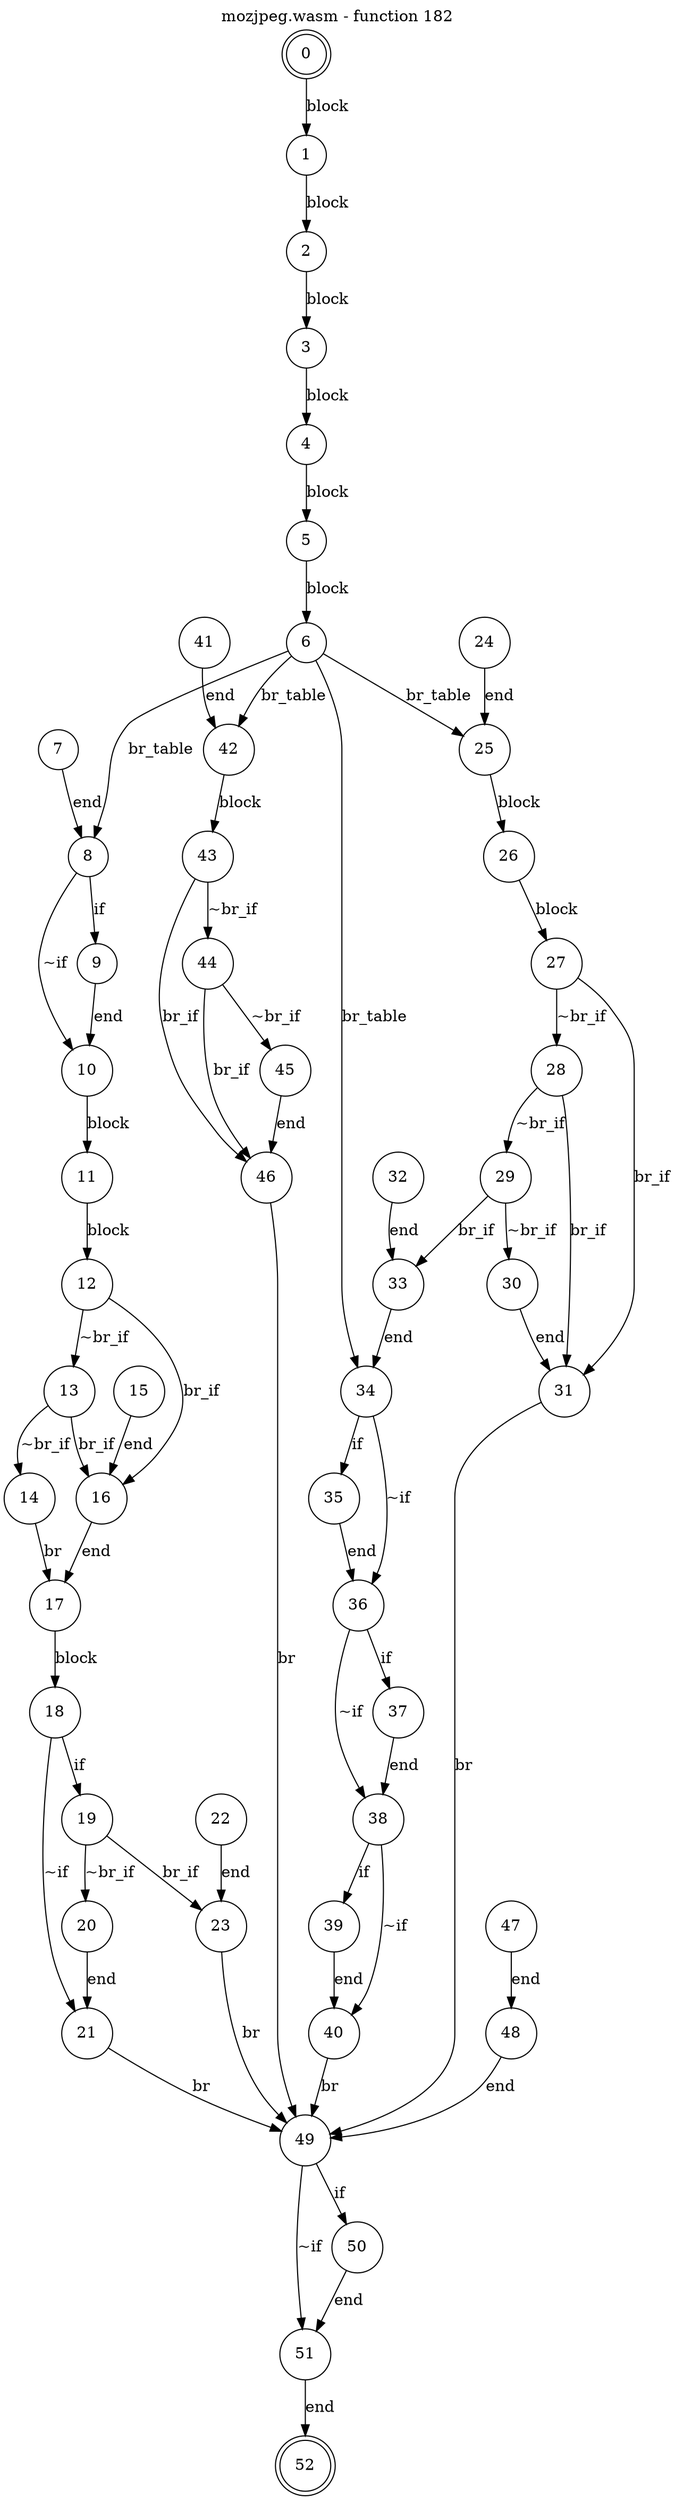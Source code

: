 digraph finite_state_machine {
    label = "mozjpeg.wasm - function 182"
    labelloc =  t
    labelfontsize = 16
    labelfontcolor = black
    labelfontname = "Helvetica"
    node [shape = doublecircle]; 0 52;
    node [shape = circle];
    0 -> 1[label = "block"];
    1 -> 2[label = "block"];
    2 -> 3[label = "block"];
    3 -> 4[label = "block"];
    4 -> 5[label = "block"];
    5 -> 6[label = "block"];
    6 -> 42[label = "br_table"];
    6 -> 34[label = "br_table"];
    6 -> 25[label = "br_table"];
    6 -> 8[label = "br_table"];
    7 -> 8[label = "end"];
    8 -> 9[label = "if"];
    8 -> 10[label = "~if"];
    9 -> 10[label = "end"];
    10 -> 11[label = "block"];
    11 -> 12[label = "block"];
    12 -> 13[label = "~br_if"];
    12 -> 16[label = "br_if"];
    13 -> 14[label = "~br_if"];
    13 -> 16[label = "br_if"];
    14 -> 17[label = "br"];
    15 -> 16[label = "end"];
    16 -> 17[label = "end"];
    17 -> 18[label = "block"];
    18 -> 19[label = "if"];
    18 -> 21[label = "~if"];
    19 -> 20[label = "~br_if"];
    19 -> 23[label = "br_if"];
    20 -> 21[label = "end"];
    21 -> 49[label = "br"];
    22 -> 23[label = "end"];
    23 -> 49[label = "br"];
    24 -> 25[label = "end"];
    25 -> 26[label = "block"];
    26 -> 27[label = "block"];
    27 -> 28[label = "~br_if"];
    27 -> 31[label = "br_if"];
    28 -> 29[label = "~br_if"];
    28 -> 31[label = "br_if"];
    29 -> 30[label = "~br_if"];
    29 -> 33[label = "br_if"];
    30 -> 31[label = "end"];
    31 -> 49[label = "br"];
    32 -> 33[label = "end"];
    33 -> 34[label = "end"];
    34 -> 35[label = "if"];
    34 -> 36[label = "~if"];
    35 -> 36[label = "end"];
    36 -> 37[label = "if"];
    36 -> 38[label = "~if"];
    37 -> 38[label = "end"];
    38 -> 39[label = "if"];
    38 -> 40[label = "~if"];
    39 -> 40[label = "end"];
    40 -> 49[label = "br"];
    41 -> 42[label = "end"];
    42 -> 43[label = "block"];
    43 -> 44[label = "~br_if"];
    43 -> 46[label = "br_if"];
    44 -> 45[label = "~br_if"];
    44 -> 46[label = "br_if"];
    45 -> 46[label = "end"];
    46 -> 49[label = "br"];
    47 -> 48[label = "end"];
    48 -> 49[label = "end"];
    49 -> 50[label = "if"];
    49 -> 51[label = "~if"];
    50 -> 51[label = "end"];
    51 -> 52[label = "end"];
}
